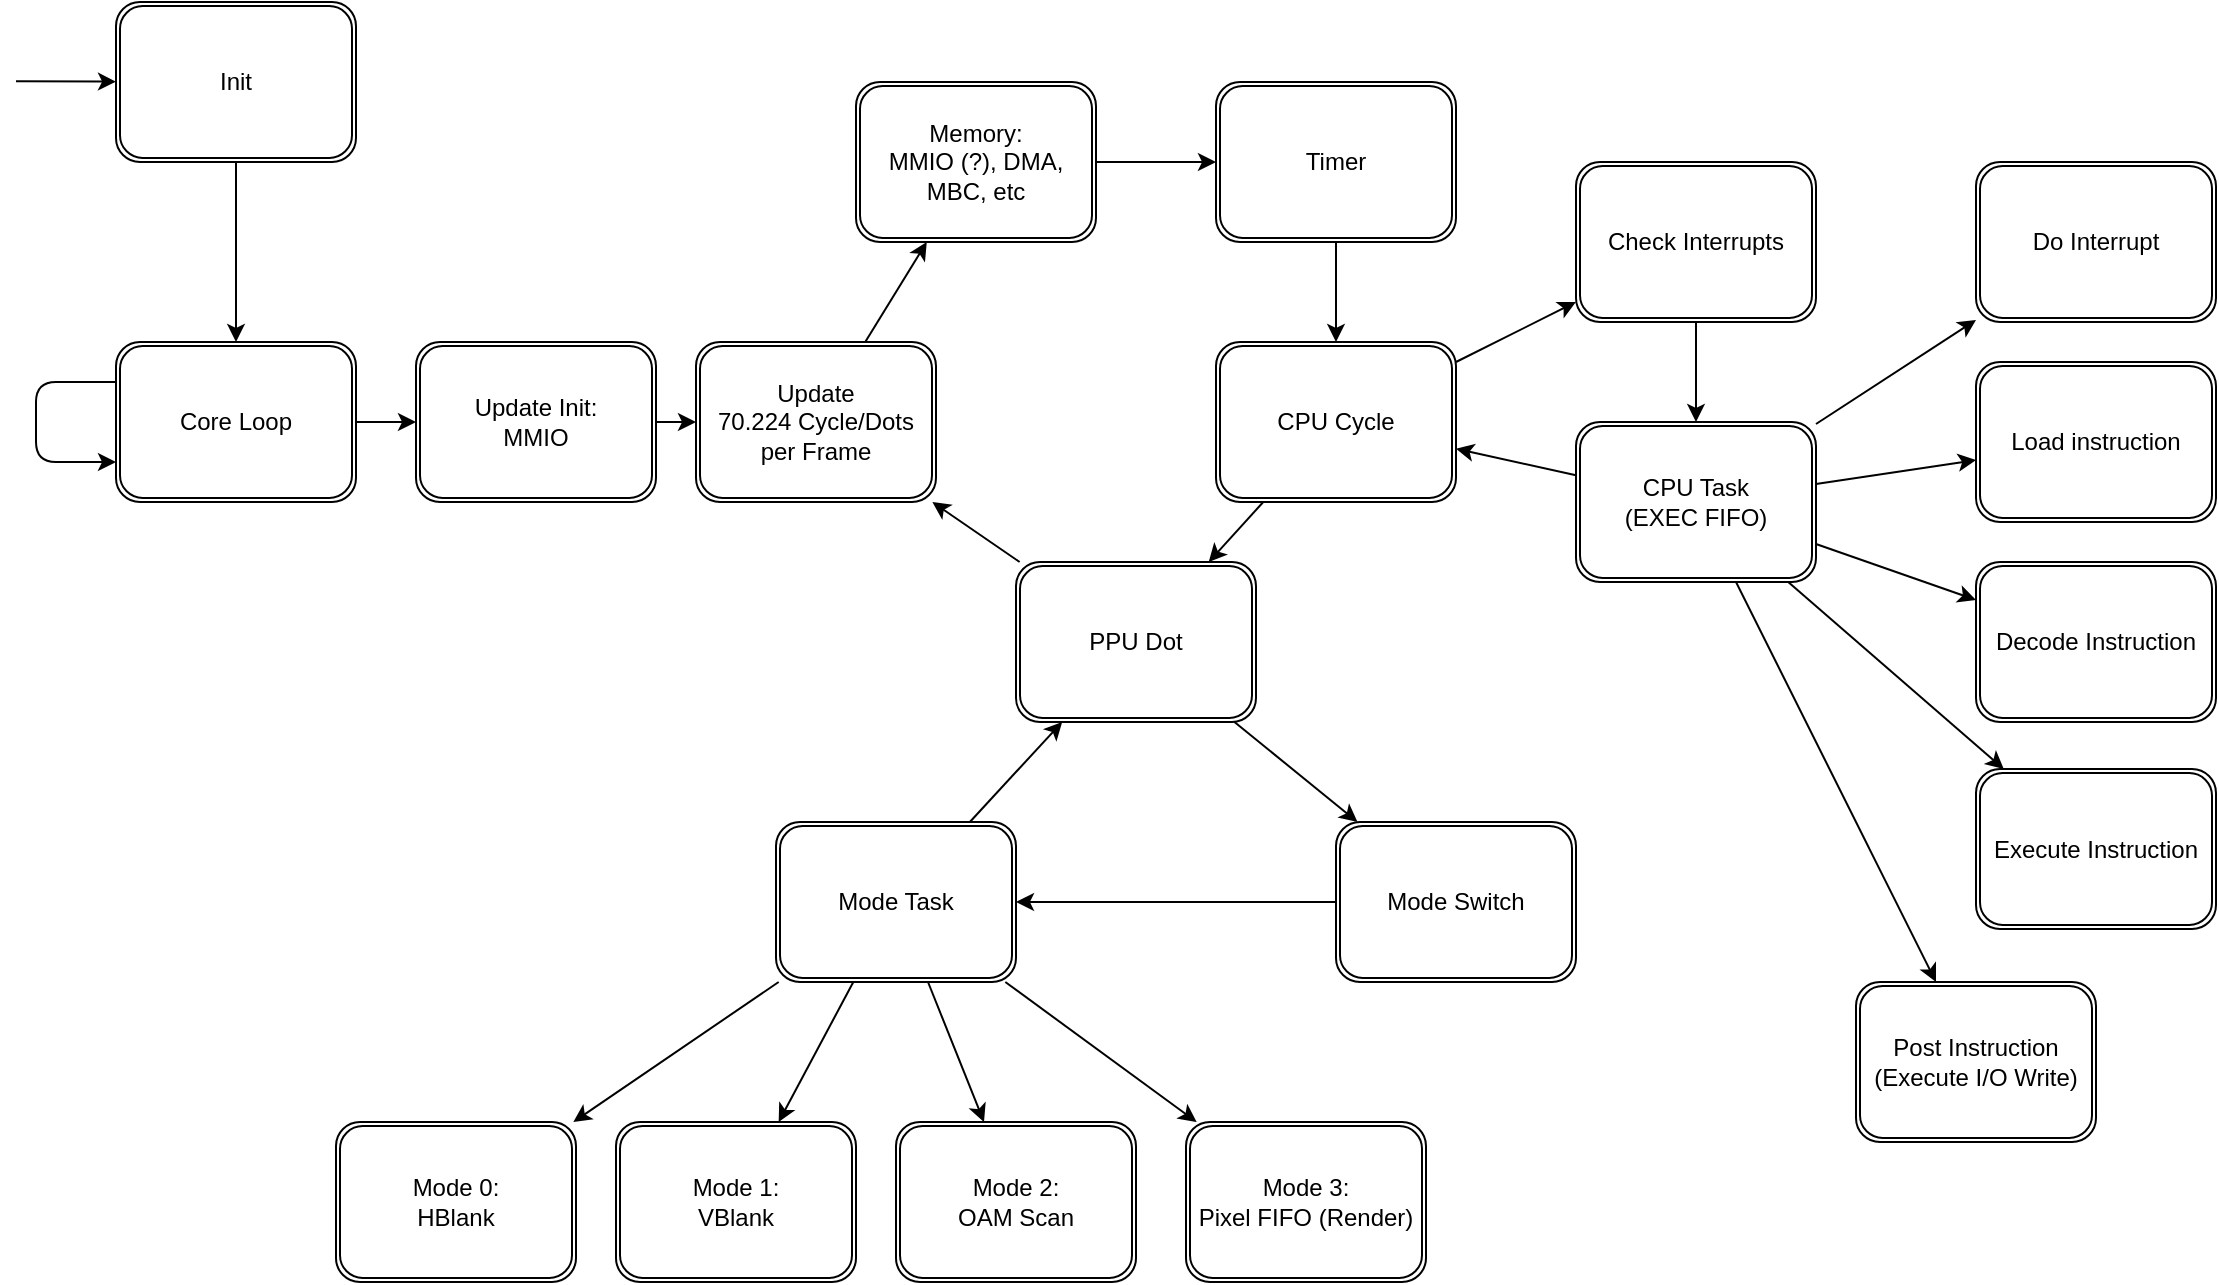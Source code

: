 <mxfile>
    <diagram id="C5RBs43oDa-KdzZeNtuy" name="Cycle">
        <mxGraphModel dx="929" dy="442" grid="1" gridSize="10" guides="1" tooltips="1" connect="1" arrows="1" fold="1" page="1" pageScale="1" pageWidth="1169" pageHeight="827" math="0" shadow="0">
            <root>
                <mxCell id="WIyWlLk6GJQsqaUBKTNV-0"/>
                <mxCell id="WIyWlLk6GJQsqaUBKTNV-1" parent="WIyWlLk6GJQsqaUBKTNV-0"/>
                <mxCell id="18" style="edgeStyle=none;html=1;entryX=0;entryY=0.75;entryDx=0;entryDy=0;exitX=0;exitY=0.25;exitDx=0;exitDy=0;" parent="WIyWlLk6GJQsqaUBKTNV-1" source="0" target="0" edge="1">
                    <mxGeometry relative="1" as="geometry">
                        <mxPoint x="110" y="370" as="targetPoint"/>
                        <Array as="points">
                            <mxPoint x="50" y="220"/>
                            <mxPoint x="50" y="260"/>
                        </Array>
                    </mxGeometry>
                </mxCell>
                <mxCell id="55" style="edgeStyle=none;html=1;" parent="WIyWlLk6GJQsqaUBKTNV-1" source="0" target="54" edge="1">
                    <mxGeometry relative="1" as="geometry"/>
                </mxCell>
                <mxCell id="0" value="Core Loop" style="shape=ext;double=1;rounded=1;whiteSpace=wrap;html=1;" parent="WIyWlLk6GJQsqaUBKTNV-1" vertex="1">
                    <mxGeometry x="90" y="200" width="120" height="80" as="geometry"/>
                </mxCell>
                <mxCell id="13" style="edgeStyle=none;html=1;" parent="WIyWlLk6GJQsqaUBKTNV-1" source="1" target="2" edge="1">
                    <mxGeometry relative="1" as="geometry"/>
                </mxCell>
                <mxCell id="28" style="edgeStyle=none;html=1;" parent="WIyWlLk6GJQsqaUBKTNV-1" source="1" target="19" edge="1">
                    <mxGeometry relative="1" as="geometry"/>
                </mxCell>
                <mxCell id="1" value="CPU Cycle" style="shape=ext;double=1;rounded=1;whiteSpace=wrap;html=1;" parent="WIyWlLk6GJQsqaUBKTNV-1" vertex="1">
                    <mxGeometry x="640" y="200" width="120" height="80" as="geometry"/>
                </mxCell>
                <mxCell id="14" style="edgeStyle=none;html=1;" parent="WIyWlLk6GJQsqaUBKTNV-1" source="2" target="4" edge="1">
                    <mxGeometry relative="1" as="geometry"/>
                </mxCell>
                <mxCell id="2" value="PPU Dot" style="shape=ext;double=1;rounded=1;whiteSpace=wrap;html=1;" parent="WIyWlLk6GJQsqaUBKTNV-1" vertex="1">
                    <mxGeometry x="540" y="310" width="120" height="80" as="geometry"/>
                </mxCell>
                <mxCell id="12" style="edgeStyle=none;html=1;" parent="WIyWlLk6GJQsqaUBKTNV-1" source="4" target="21" edge="1">
                    <mxGeometry relative="1" as="geometry"/>
                </mxCell>
                <mxCell id="4" value="Update&lt;br&gt;70.224 Cycle/Dots per Frame" style="shape=ext;double=1;rounded=1;whiteSpace=wrap;html=1;" parent="WIyWlLk6GJQsqaUBKTNV-1" vertex="1">
                    <mxGeometry x="380" y="200" width="120" height="80" as="geometry"/>
                </mxCell>
                <mxCell id="17" style="edgeStyle=none;html=1;" parent="WIyWlLk6GJQsqaUBKTNV-1" source="15" target="0" edge="1">
                    <mxGeometry relative="1" as="geometry"/>
                </mxCell>
                <mxCell id="15" value="Init" style="shape=ext;double=1;rounded=1;whiteSpace=wrap;html=1;" parent="WIyWlLk6GJQsqaUBKTNV-1" vertex="1">
                    <mxGeometry x="90" y="30" width="120" height="80" as="geometry"/>
                </mxCell>
                <mxCell id="16" style="edgeStyle=none;html=1;" parent="WIyWlLk6GJQsqaUBKTNV-1" target="15" edge="1">
                    <mxGeometry relative="1" as="geometry">
                        <mxPoint x="40" y="69.66" as="sourcePoint"/>
                        <mxPoint x="90" y="69.66" as="targetPoint"/>
                    </mxGeometry>
                </mxCell>
                <mxCell id="32" style="edgeStyle=none;html=1;" parent="WIyWlLk6GJQsqaUBKTNV-1" source="19" target="31" edge="1">
                    <mxGeometry relative="1" as="geometry"/>
                </mxCell>
                <mxCell id="19" value="Check Interrupts" style="shape=ext;double=1;rounded=1;whiteSpace=wrap;html=1;" parent="WIyWlLk6GJQsqaUBKTNV-1" vertex="1">
                    <mxGeometry x="820" y="110" width="120" height="80" as="geometry"/>
                </mxCell>
                <mxCell id="20" value="Decode Instruction" style="shape=ext;double=1;rounded=1;whiteSpace=wrap;html=1;" parent="WIyWlLk6GJQsqaUBKTNV-1" vertex="1">
                    <mxGeometry x="1020" y="310" width="120" height="80" as="geometry"/>
                </mxCell>
                <mxCell id="26" style="edgeStyle=none;html=1;" parent="WIyWlLk6GJQsqaUBKTNV-1" source="21" target="22" edge="1">
                    <mxGeometry relative="1" as="geometry"/>
                </mxCell>
                <mxCell id="21" value="Memory:&lt;br&gt;MMIO (?), DMA, MBC, etc" style="shape=ext;double=1;rounded=1;whiteSpace=wrap;html=1;" parent="WIyWlLk6GJQsqaUBKTNV-1" vertex="1">
                    <mxGeometry x="460" y="70" width="120" height="80" as="geometry"/>
                </mxCell>
                <mxCell id="27" style="edgeStyle=none;html=1;" parent="WIyWlLk6GJQsqaUBKTNV-1" source="22" target="1" edge="1">
                    <mxGeometry relative="1" as="geometry"/>
                </mxCell>
                <mxCell id="22" value="Timer" style="shape=ext;double=1;rounded=1;whiteSpace=wrap;html=1;" parent="WIyWlLk6GJQsqaUBKTNV-1" vertex="1">
                    <mxGeometry x="640" y="70" width="120" height="80" as="geometry"/>
                </mxCell>
                <mxCell id="29" value="Load instruction" style="shape=ext;double=1;rounded=1;whiteSpace=wrap;html=1;" parent="WIyWlLk6GJQsqaUBKTNV-1" vertex="1">
                    <mxGeometry x="1020" y="210" width="120" height="80" as="geometry"/>
                </mxCell>
                <mxCell id="30" value="Execute Instruction" style="shape=ext;double=1;rounded=1;whiteSpace=wrap;html=1;" parent="WIyWlLk6GJQsqaUBKTNV-1" vertex="1">
                    <mxGeometry x="1020" y="413.5" width="120" height="80" as="geometry"/>
                </mxCell>
                <mxCell id="33" style="edgeStyle=none;html=1;" parent="WIyWlLk6GJQsqaUBKTNV-1" source="31" target="1" edge="1">
                    <mxGeometry relative="1" as="geometry"/>
                </mxCell>
                <mxCell id="34" style="edgeStyle=none;html=1;" parent="WIyWlLk6GJQsqaUBKTNV-1" source="31" target="29" edge="1">
                    <mxGeometry relative="1" as="geometry"/>
                </mxCell>
                <mxCell id="35" style="edgeStyle=none;html=1;" parent="WIyWlLk6GJQsqaUBKTNV-1" source="31" target="20" edge="1">
                    <mxGeometry relative="1" as="geometry"/>
                </mxCell>
                <mxCell id="36" style="edgeStyle=none;html=1;" parent="WIyWlLk6GJQsqaUBKTNV-1" source="31" target="30" edge="1">
                    <mxGeometry relative="1" as="geometry"/>
                </mxCell>
                <mxCell id="38" style="edgeStyle=none;html=1;" parent="WIyWlLk6GJQsqaUBKTNV-1" source="31" target="37" edge="1">
                    <mxGeometry relative="1" as="geometry"/>
                </mxCell>
                <mxCell id="40" style="edgeStyle=none;html=1;" parent="WIyWlLk6GJQsqaUBKTNV-1" source="31" target="39" edge="1">
                    <mxGeometry relative="1" as="geometry"/>
                </mxCell>
                <mxCell id="31" value="CPU Task&lt;br&gt;(EXEC FIFO)" style="shape=ext;double=1;rounded=1;whiteSpace=wrap;html=1;" parent="WIyWlLk6GJQsqaUBKTNV-1" vertex="1">
                    <mxGeometry x="820" y="240" width="120" height="80" as="geometry"/>
                </mxCell>
                <mxCell id="37" value="Do Interrupt" style="shape=ext;double=1;rounded=1;whiteSpace=wrap;html=1;" parent="WIyWlLk6GJQsqaUBKTNV-1" vertex="1">
                    <mxGeometry x="1020" y="110" width="120" height="80" as="geometry"/>
                </mxCell>
                <mxCell id="39" value="Post Instruction (Execute I/O Write)" style="shape=ext;double=1;rounded=1;whiteSpace=wrap;html=1;" parent="WIyWlLk6GJQsqaUBKTNV-1" vertex="1">
                    <mxGeometry x="960" y="520" width="120" height="80" as="geometry"/>
                </mxCell>
                <mxCell id="44" style="edgeStyle=none;html=1;" parent="WIyWlLk6GJQsqaUBKTNV-1" source="41" target="46" edge="1">
                    <mxGeometry relative="1" as="geometry"/>
                </mxCell>
                <mxCell id="41" value="Mode Switch" style="shape=ext;double=1;rounded=1;whiteSpace=wrap;html=1;" parent="WIyWlLk6GJQsqaUBKTNV-1" vertex="1">
                    <mxGeometry x="700" y="440" width="120" height="80" as="geometry"/>
                </mxCell>
                <mxCell id="42" style="edgeStyle=none;html=1;" parent="WIyWlLk6GJQsqaUBKTNV-1" source="2" target="41" edge="1">
                    <mxGeometry relative="1" as="geometry">
                        <mxPoint x="550" y="382.588" as="sourcePoint"/>
                        <mxPoint x="500" y="401.412" as="targetPoint"/>
                    </mxGeometry>
                </mxCell>
                <mxCell id="45" style="edgeStyle=none;html=1;" parent="WIyWlLk6GJQsqaUBKTNV-1" source="46" target="2" edge="1">
                    <mxGeometry relative="1" as="geometry"/>
                </mxCell>
                <mxCell id="43" value="Mode 3:&lt;br&gt;Pixel FIFO (Render)" style="shape=ext;double=1;rounded=1;whiteSpace=wrap;html=1;" parent="WIyWlLk6GJQsqaUBKTNV-1" vertex="1">
                    <mxGeometry x="625" y="590" width="120" height="80" as="geometry"/>
                </mxCell>
                <mxCell id="50" style="edgeStyle=none;html=1;" parent="WIyWlLk6GJQsqaUBKTNV-1" source="46" target="43" edge="1">
                    <mxGeometry relative="1" as="geometry"/>
                </mxCell>
                <mxCell id="51" style="edgeStyle=none;html=1;" parent="WIyWlLk6GJQsqaUBKTNV-1" source="46" target="49" edge="1">
                    <mxGeometry relative="1" as="geometry"/>
                </mxCell>
                <mxCell id="52" style="edgeStyle=none;html=1;" parent="WIyWlLk6GJQsqaUBKTNV-1" source="46" target="47" edge="1">
                    <mxGeometry relative="1" as="geometry"/>
                </mxCell>
                <mxCell id="53" style="edgeStyle=none;html=1;" parent="WIyWlLk6GJQsqaUBKTNV-1" source="46" target="48" edge="1">
                    <mxGeometry relative="1" as="geometry"/>
                </mxCell>
                <mxCell id="46" value="Mode Task" style="shape=ext;double=1;rounded=1;whiteSpace=wrap;html=1;" parent="WIyWlLk6GJQsqaUBKTNV-1" vertex="1">
                    <mxGeometry x="420" y="440" width="120" height="80" as="geometry"/>
                </mxCell>
                <mxCell id="47" value="Mode 0:&lt;br&gt;HBlank" style="shape=ext;double=1;rounded=1;whiteSpace=wrap;html=1;" parent="WIyWlLk6GJQsqaUBKTNV-1" vertex="1">
                    <mxGeometry x="200" y="590" width="120" height="80" as="geometry"/>
                </mxCell>
                <mxCell id="48" value="Mode 1:&lt;br&gt;VBlank" style="shape=ext;double=1;rounded=1;whiteSpace=wrap;html=1;" parent="WIyWlLk6GJQsqaUBKTNV-1" vertex="1">
                    <mxGeometry x="340" y="590" width="120" height="80" as="geometry"/>
                </mxCell>
                <mxCell id="49" value="Mode 2:&lt;br&gt;OAM Scan" style="shape=ext;double=1;rounded=1;whiteSpace=wrap;html=1;" parent="WIyWlLk6GJQsqaUBKTNV-1" vertex="1">
                    <mxGeometry x="480" y="590" width="120" height="80" as="geometry"/>
                </mxCell>
                <mxCell id="56" style="edgeStyle=none;html=1;" parent="WIyWlLk6GJQsqaUBKTNV-1" source="54" target="4" edge="1">
                    <mxGeometry relative="1" as="geometry"/>
                </mxCell>
                <mxCell id="54" value="Update Init:&lt;br&gt;MMIO" style="shape=ext;double=1;rounded=1;whiteSpace=wrap;html=1;" parent="WIyWlLk6GJQsqaUBKTNV-1" vertex="1">
                    <mxGeometry x="240" y="200" width="120" height="80" as="geometry"/>
                </mxCell>
            </root>
        </mxGraphModel>
    </diagram>
    <diagram id="w8a0vsuPbmHaJ27ghhrw" name="VarMapping">
        <mxGraphModel dx="956" dy="533" grid="1" gridSize="10" guides="1" tooltips="1" connect="1" arrows="1" fold="1" page="1" pageScale="1" pageWidth="850" pageHeight="1100" math="0" shadow="0">
            <root>
                <mxCell id="0"/>
                <mxCell id="1" parent="0"/>
                <mxCell id="8dsRQzrqpF9KKVaiJEri-1" value="" style="shape=ext;double=1;rounded=0;whiteSpace=wrap;html=1;strokeWidth=1;" vertex="1" parent="1">
                    <mxGeometry x="45" y="170" width="760" height="80" as="geometry"/>
                </mxCell>
                <mxCell id="8dsRQzrqpF9KKVaiJEri-2" value="" style="shape=ext;double=1;rounded=0;whiteSpace=wrap;html=1;strokeWidth=1;" vertex="1" parent="1">
                    <mxGeometry x="45" y="170" width="30" height="80" as="geometry"/>
                </mxCell>
                <mxCell id="8dsRQzrqpF9KKVaiJEri-3" value="Static Variables" style="text;html=1;strokeColor=none;fillColor=none;align=center;verticalAlign=middle;whiteSpace=wrap;rounded=0;strokeWidth=1;" vertex="1" parent="1">
                    <mxGeometry x="30" y="130" width="60" height="30" as="geometry"/>
                </mxCell>
                <mxCell id="8dsRQzrqpF9KKVaiJEri-4" value="0" style="text;html=1;strokeColor=none;fillColor=none;align=center;verticalAlign=middle;whiteSpace=wrap;rounded=0;strokeWidth=1;" vertex="1" parent="1">
                    <mxGeometry x="30" y="250" width="40" height="30" as="geometry"/>
                </mxCell>
                <mxCell id="8dsRQzrqpF9KKVaiJEri-5" value="5.000" style="text;html=1;strokeColor=none;fillColor=none;align=center;verticalAlign=middle;whiteSpace=wrap;rounded=0;strokeWidth=1;" vertex="1" parent="1">
                    <mxGeometry x="775" y="250" width="60" height="30" as="geometry"/>
                </mxCell>
                <mxCell id="8dsRQzrqpF9KKVaiJEri-6" value="Memory Access Cache" style="shape=ext;double=1;rounded=0;whiteSpace=wrap;html=1;strokeWidth=1;" vertex="1" parent="1">
                    <mxGeometry x="75" y="170" width="145" height="80" as="geometry"/>
                </mxCell>
                <mxCell id="8dsRQzrqpF9KKVaiJEri-7" value="x" style="text;html=1;strokeColor=none;fillColor=none;align=center;verticalAlign=middle;whiteSpace=wrap;rounded=0;strokeWidth=1;" vertex="1" parent="1">
                    <mxGeometry x="60" y="250" width="40" height="30" as="geometry"/>
                </mxCell>
                <mxCell id="8dsRQzrqpF9KKVaiJEri-8" value="x + 1024" style="text;html=1;strokeColor=none;fillColor=none;align=center;verticalAlign=middle;whiteSpace=wrap;rounded=0;strokeWidth=1;" vertex="1" parent="1">
                    <mxGeometry x="200" y="250" width="40" height="30" as="geometry"/>
                </mxCell>
                <mxCell id="8dsRQzrqpF9KKVaiJEri-9" value="&amp;lt;= Stack" style="shape=ext;double=1;rounded=0;whiteSpace=wrap;html=1;strokeWidth=1;" vertex="1" parent="1">
                    <mxGeometry x="660" y="170" width="145" height="80" as="geometry"/>
                </mxCell>
            </root>
        </mxGraphModel>
    </diagram>
</mxfile>